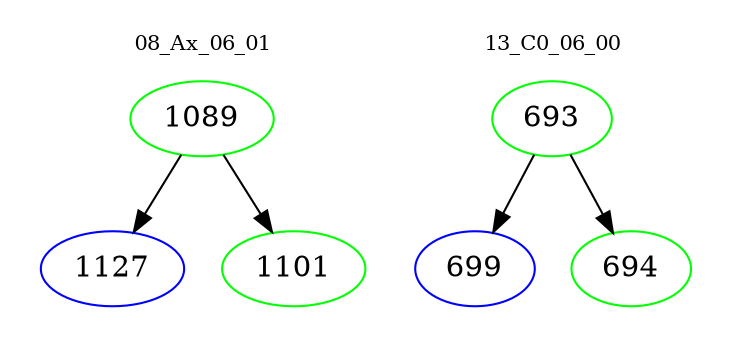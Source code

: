 digraph{
subgraph cluster_0 {
color = white
label = "08_Ax_06_01";
fontsize=10;
T0_1089 [label="1089", color="green"]
T0_1089 -> T0_1127 [color="black"]
T0_1127 [label="1127", color="blue"]
T0_1089 -> T0_1101 [color="black"]
T0_1101 [label="1101", color="green"]
}
subgraph cluster_1 {
color = white
label = "13_C0_06_00";
fontsize=10;
T1_693 [label="693", color="green"]
T1_693 -> T1_699 [color="black"]
T1_699 [label="699", color="blue"]
T1_693 -> T1_694 [color="black"]
T1_694 [label="694", color="green"]
}
}
